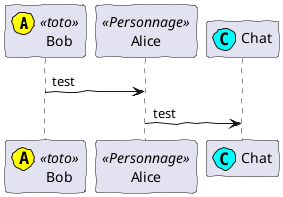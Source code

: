{
  "sha1": "kkc45wpw39lobvm3c6zj1dly9xomzsz",
  "insertion": {
    "when": "2024-06-03T18:59:33.083Z",
    "user": "plantuml@gmail.com"
  }
}
@startuml

skinparam handwritten true
participant Bob << (A,#FFFF00) toto >>
participant Alice << Personnage >>
participant Chat << (C,#00FFFF) >>

Bob->Alice: test
Alice -> Chat: test

@enduml
